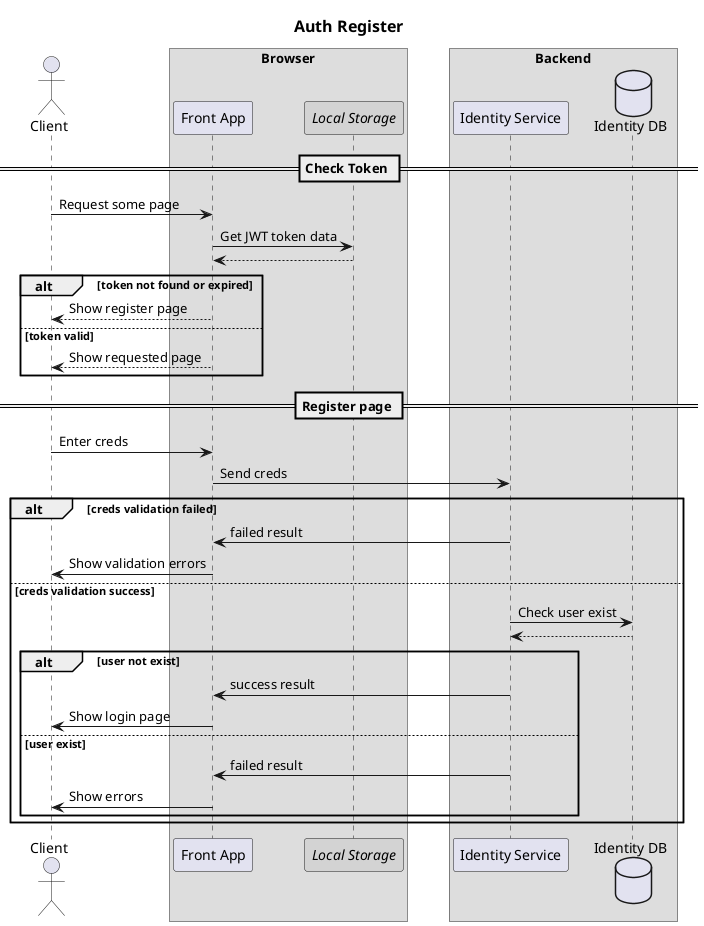 @startuml
title 
== Auth Register
end title
skinparam BoxPadding 20

actor cl as "Client"

box Browser
   participant front as "Front App"
   participant browserstorage as "<i>Local Storage" #LightGray
end box

box Backend   
    participant identity as "Identity Service"
    database db as "Identity DB"
end box


== Check Token ==
cl -> front: Request some page
front -> browserstorage: Get JWT token data
front <-- browserstorage

alt token not found or expired
    cl <-- front: Show register page
else token valid
    cl <-- front: Show requested page
end

== Register page ==   
cl -> front: Enter creds 
front -> identity: Send creds

alt creds validation failed
    front <- identity: failed result
    cl <- front: Show validation errors
else creds validation success
    identity -> db: Check user exist
    identity <-- db

    alt user not exist
        front <- identity: success result
        cl <- front: Show login page
    else user exist
        front <- identity: failed result
        cl <- front: Show errors
    end
end
@enduml